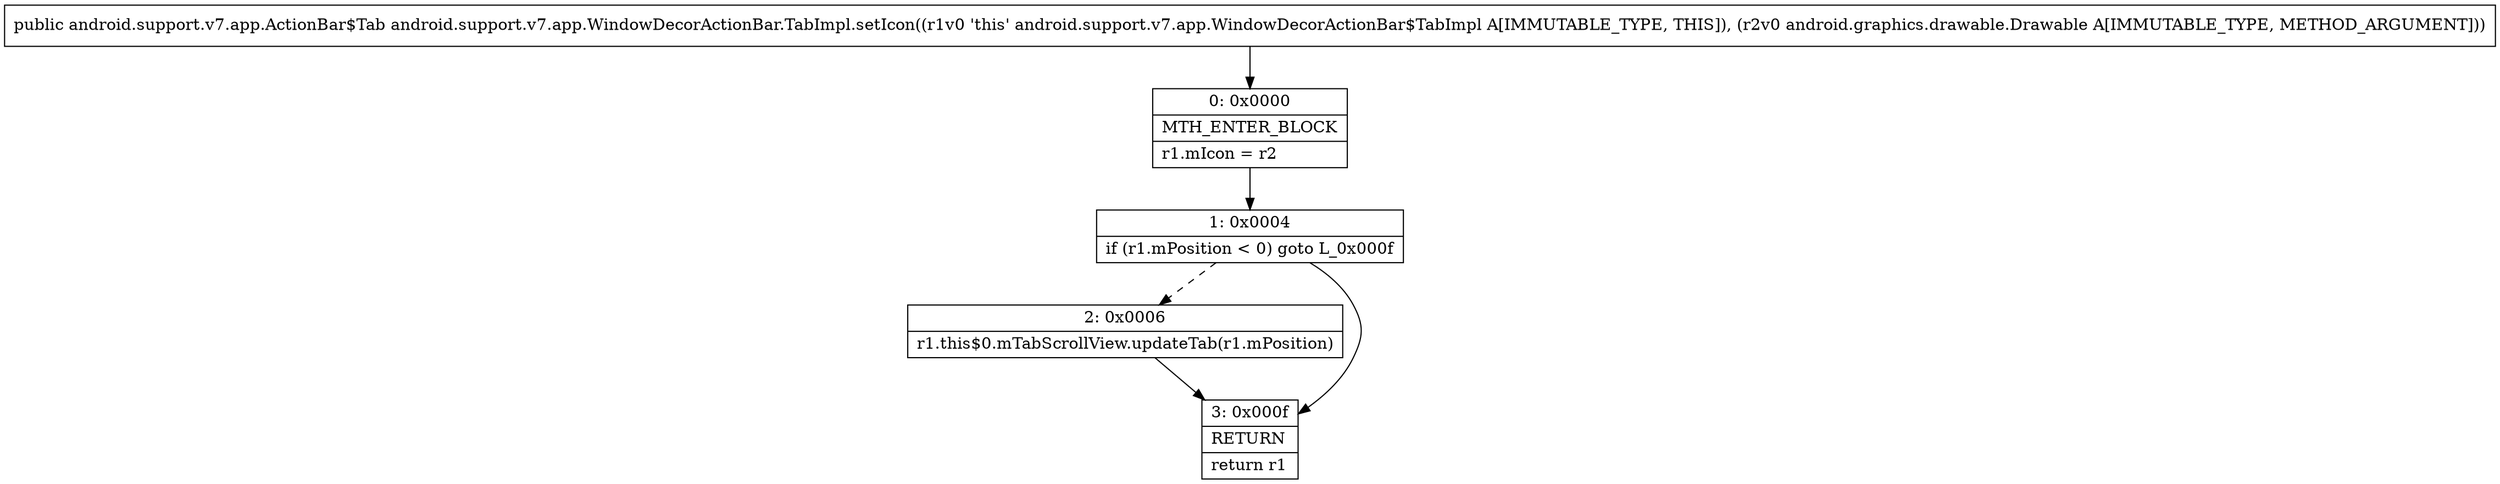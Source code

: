digraph "CFG forandroid.support.v7.app.WindowDecorActionBar.TabImpl.setIcon(Landroid\/graphics\/drawable\/Drawable;)Landroid\/support\/v7\/app\/ActionBar$Tab;" {
Node_0 [shape=record,label="{0\:\ 0x0000|MTH_ENTER_BLOCK\l|r1.mIcon = r2\l}"];
Node_1 [shape=record,label="{1\:\ 0x0004|if (r1.mPosition \< 0) goto L_0x000f\l}"];
Node_2 [shape=record,label="{2\:\ 0x0006|r1.this$0.mTabScrollView.updateTab(r1.mPosition)\l}"];
Node_3 [shape=record,label="{3\:\ 0x000f|RETURN\l|return r1\l}"];
MethodNode[shape=record,label="{public android.support.v7.app.ActionBar$Tab android.support.v7.app.WindowDecorActionBar.TabImpl.setIcon((r1v0 'this' android.support.v7.app.WindowDecorActionBar$TabImpl A[IMMUTABLE_TYPE, THIS]), (r2v0 android.graphics.drawable.Drawable A[IMMUTABLE_TYPE, METHOD_ARGUMENT])) }"];
MethodNode -> Node_0;
Node_0 -> Node_1;
Node_1 -> Node_2[style=dashed];
Node_1 -> Node_3;
Node_2 -> Node_3;
}

